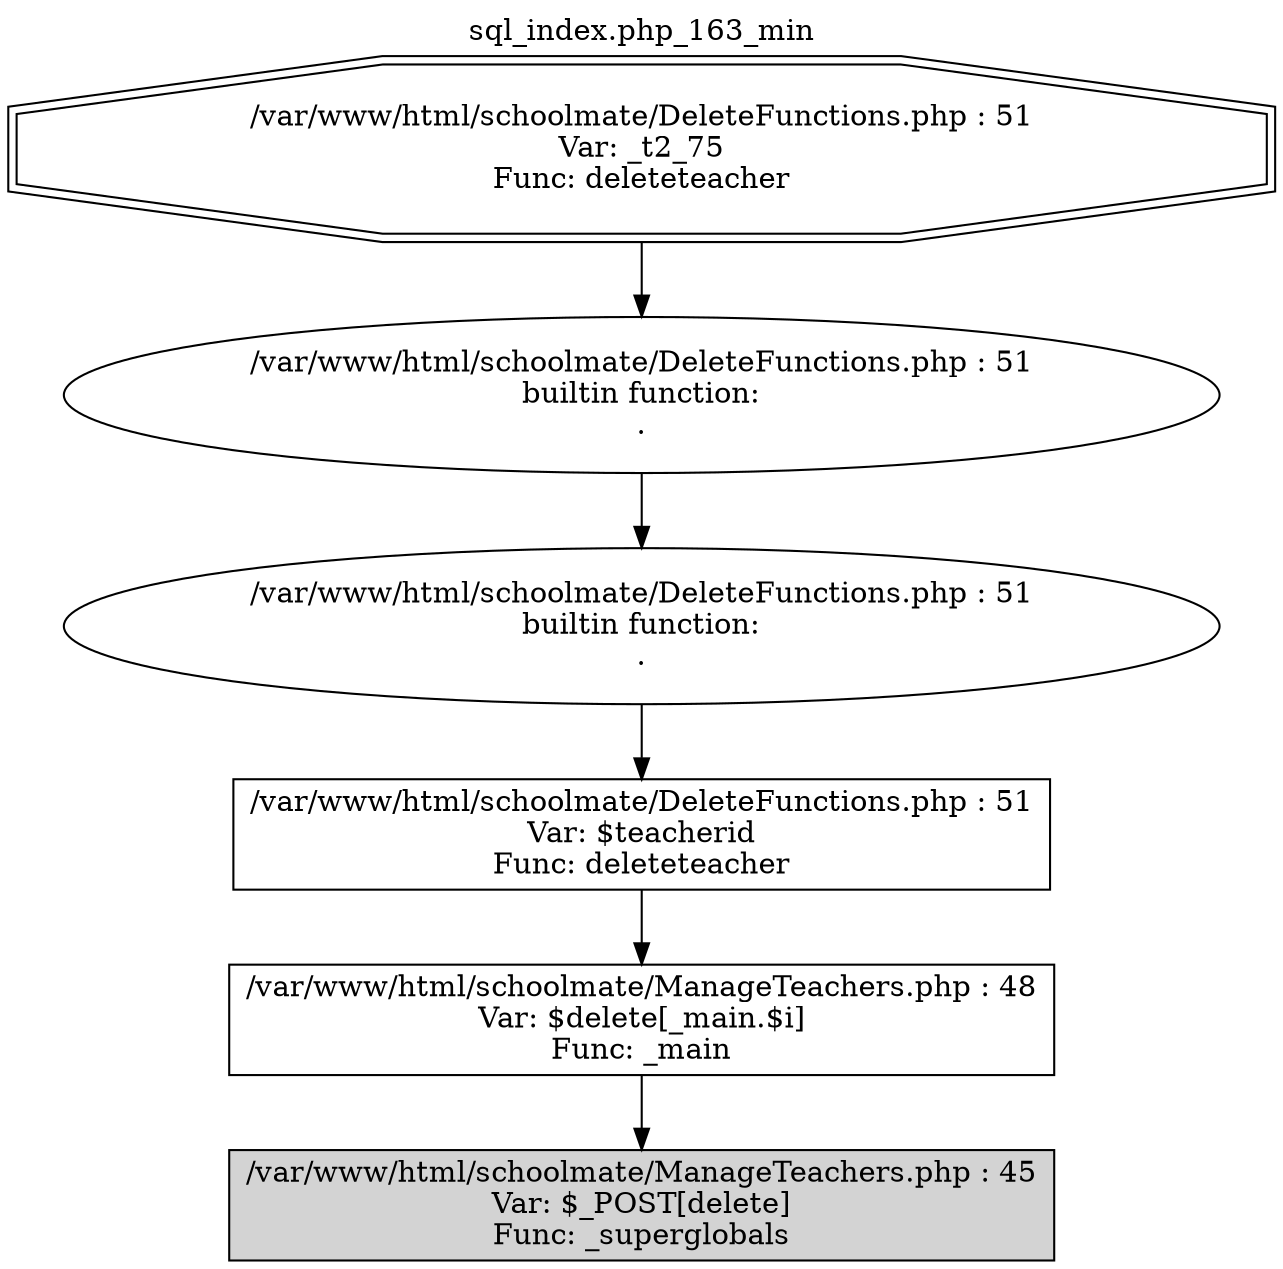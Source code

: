 digraph cfg {
  label="sql_index.php_163_min";
  labelloc=t;
  n1 [shape=doubleoctagon, label="/var/www/html/schoolmate/DeleteFunctions.php : 51\nVar: _t2_75\nFunc: deleteteacher\n"];
  n2 [shape=ellipse, label="/var/www/html/schoolmate/DeleteFunctions.php : 51\nbuiltin function:\n.\n"];
  n3 [shape=ellipse, label="/var/www/html/schoolmate/DeleteFunctions.php : 51\nbuiltin function:\n.\n"];
  n4 [shape=box, label="/var/www/html/schoolmate/DeleteFunctions.php : 51\nVar: $teacherid\nFunc: deleteteacher\n"];
  n5 [shape=box, label="/var/www/html/schoolmate/ManageTeachers.php : 48\nVar: $delete[_main.$i]\nFunc: _main\n"];
  n6 [shape=box, label="/var/www/html/schoolmate/ManageTeachers.php : 45\nVar: $_POST[delete]\nFunc: _superglobals\n",style=filled];
  n1 -> n2;
  n2 -> n3;
  n3 -> n4;
  n4 -> n5;
  n5 -> n6;
}
